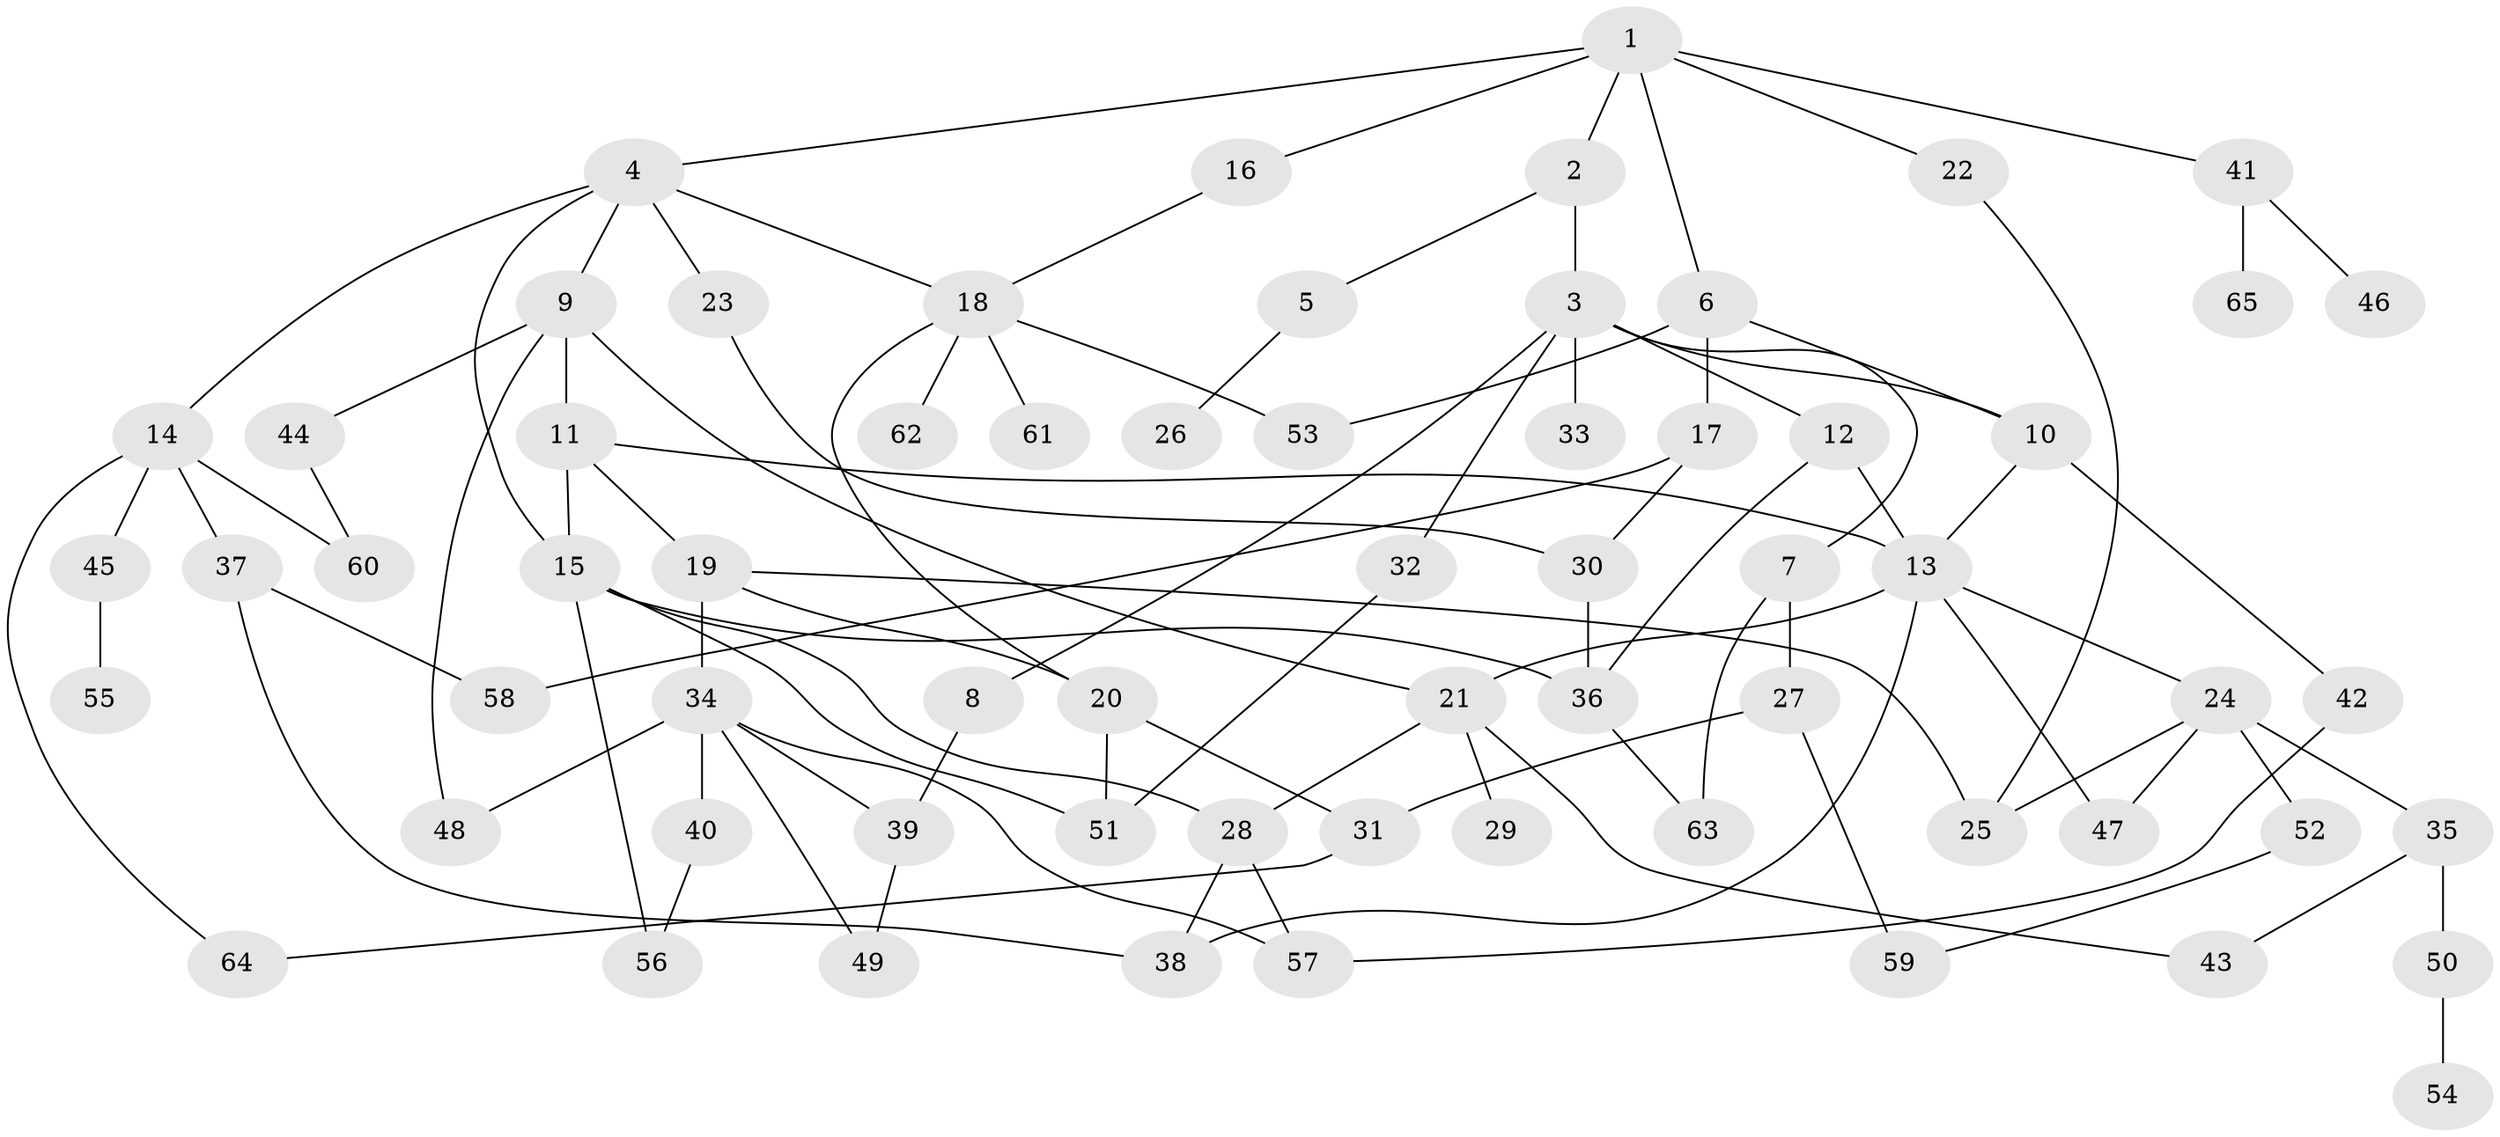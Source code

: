 // original degree distribution, {7: 0.027777777777777776, 3: 0.18518518518518517, 8: 0.009259259259259259, 6: 0.037037037037037035, 4: 0.1111111111111111, 2: 0.3055555555555556, 5: 0.037037037037037035, 1: 0.28703703703703703}
// Generated by graph-tools (version 1.1) at 2025/49/03/04/25 22:49:10]
// undirected, 65 vertices, 96 edges
graph export_dot {
  node [color=gray90,style=filled];
  1;
  2;
  3;
  4;
  5;
  6;
  7;
  8;
  9;
  10;
  11;
  12;
  13;
  14;
  15;
  16;
  17;
  18;
  19;
  20;
  21;
  22;
  23;
  24;
  25;
  26;
  27;
  28;
  29;
  30;
  31;
  32;
  33;
  34;
  35;
  36;
  37;
  38;
  39;
  40;
  41;
  42;
  43;
  44;
  45;
  46;
  47;
  48;
  49;
  50;
  51;
  52;
  53;
  54;
  55;
  56;
  57;
  58;
  59;
  60;
  61;
  62;
  63;
  64;
  65;
  1 -- 2 [weight=1.0];
  1 -- 4 [weight=1.0];
  1 -- 6 [weight=1.0];
  1 -- 16 [weight=1.0];
  1 -- 22 [weight=1.0];
  1 -- 41 [weight=1.0];
  2 -- 3 [weight=1.0];
  2 -- 5 [weight=1.0];
  3 -- 7 [weight=1.0];
  3 -- 8 [weight=1.0];
  3 -- 10 [weight=1.0];
  3 -- 12 [weight=1.0];
  3 -- 32 [weight=1.0];
  3 -- 33 [weight=1.0];
  4 -- 9 [weight=1.0];
  4 -- 14 [weight=1.0];
  4 -- 15 [weight=1.0];
  4 -- 18 [weight=1.0];
  4 -- 23 [weight=1.0];
  5 -- 26 [weight=1.0];
  6 -- 10 [weight=1.0];
  6 -- 17 [weight=1.0];
  6 -- 53 [weight=1.0];
  7 -- 27 [weight=1.0];
  7 -- 63 [weight=1.0];
  8 -- 39 [weight=1.0];
  9 -- 11 [weight=1.0];
  9 -- 21 [weight=1.0];
  9 -- 44 [weight=1.0];
  9 -- 48 [weight=1.0];
  10 -- 13 [weight=1.0];
  10 -- 42 [weight=1.0];
  11 -- 13 [weight=1.0];
  11 -- 15 [weight=1.0];
  11 -- 19 [weight=1.0];
  12 -- 13 [weight=1.0];
  12 -- 36 [weight=1.0];
  13 -- 21 [weight=1.0];
  13 -- 24 [weight=1.0];
  13 -- 38 [weight=1.0];
  13 -- 47 [weight=1.0];
  14 -- 37 [weight=1.0];
  14 -- 45 [weight=1.0];
  14 -- 60 [weight=1.0];
  14 -- 64 [weight=1.0];
  15 -- 28 [weight=1.0];
  15 -- 36 [weight=1.0];
  15 -- 51 [weight=1.0];
  15 -- 56 [weight=1.0];
  16 -- 18 [weight=1.0];
  17 -- 30 [weight=1.0];
  17 -- 58 [weight=1.0];
  18 -- 20 [weight=1.0];
  18 -- 53 [weight=1.0];
  18 -- 61 [weight=1.0];
  18 -- 62 [weight=1.0];
  19 -- 20 [weight=1.0];
  19 -- 25 [weight=1.0];
  19 -- 34 [weight=1.0];
  20 -- 31 [weight=1.0];
  20 -- 51 [weight=1.0];
  21 -- 28 [weight=1.0];
  21 -- 29 [weight=1.0];
  21 -- 43 [weight=1.0];
  22 -- 25 [weight=1.0];
  23 -- 30 [weight=1.0];
  24 -- 25 [weight=1.0];
  24 -- 35 [weight=1.0];
  24 -- 47 [weight=1.0];
  24 -- 52 [weight=1.0];
  27 -- 31 [weight=1.0];
  27 -- 59 [weight=1.0];
  28 -- 38 [weight=1.0];
  28 -- 57 [weight=1.0];
  30 -- 36 [weight=1.0];
  31 -- 64 [weight=1.0];
  32 -- 51 [weight=1.0];
  34 -- 39 [weight=1.0];
  34 -- 40 [weight=1.0];
  34 -- 48 [weight=1.0];
  34 -- 49 [weight=1.0];
  34 -- 57 [weight=1.0];
  35 -- 43 [weight=1.0];
  35 -- 50 [weight=1.0];
  36 -- 63 [weight=1.0];
  37 -- 38 [weight=1.0];
  37 -- 58 [weight=1.0];
  39 -- 49 [weight=1.0];
  40 -- 56 [weight=1.0];
  41 -- 46 [weight=1.0];
  41 -- 65 [weight=1.0];
  42 -- 57 [weight=1.0];
  44 -- 60 [weight=1.0];
  45 -- 55 [weight=1.0];
  50 -- 54 [weight=1.0];
  52 -- 59 [weight=1.0];
}
